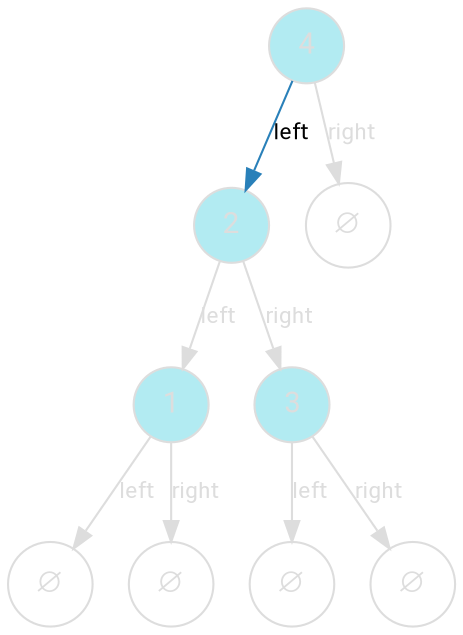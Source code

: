 digraph {
    bgcolor=transparent
    splines=false

    // Default theme: disabled
    node[shape="circle" style="filled" color="#dddddd" fillcolor="#b2ebf2" fontcolor="#dddddd" fontname="Segoe UI,Roboto,Helvetica,Arial,sans-serif"]
    edge [color="#dddddd" fontcolor="#dddddd" fontname="Segoe UI,Roboto,Helvetica,Arial,sans-serif" fontsize=11]

    n1[label=4]
    n2[label=2]
    n3[label=1]
    n4[label=3]

    l1[shape=circle label="∅" fillcolor="#ffffff"]
    l2[shape=circle label="∅" fillcolor="#ffffff"]
    l3[shape=circle label="∅" fillcolor="#ffffff"]
    l4[shape=circle label="∅" fillcolor="#ffffff"]
    l5[shape=circle label="∅" fillcolor="#ffffff"]


    n1 -> n2[label=left color="#2980B9" fontcolor="#000000"]
    n1 -> l1[label=right]
    n2 -> n3[label=left]
    n2 -> n4[label=right]
    n3 -> l2[label=left]
    n3 -> l3[label=right]
    n4 -> l4[label=left]
    n4 -> l5[label=right]
}
